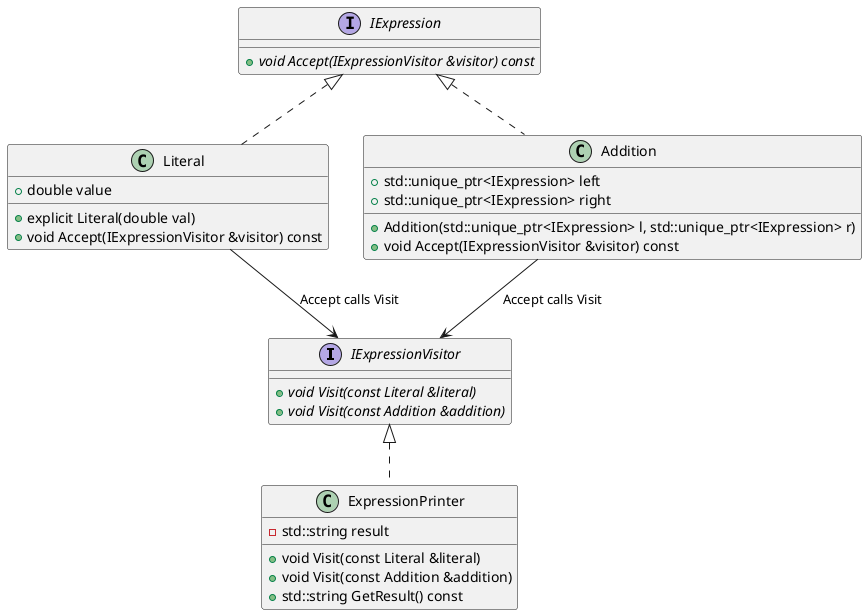@startuml

interface IExpressionVisitor {
    + {abstract} void Visit(const Literal &literal)
    + {abstract} void Visit(const Addition &addition)
}

interface IExpression {
    + {abstract} void Accept(IExpressionVisitor &visitor) const
}

class Literal {
    + double value
    + explicit Literal(double val)
    + void Accept(IExpressionVisitor &visitor) const
}

class Addition {
    + std::unique_ptr<IExpression> left
    + std::unique_ptr<IExpression> right
    + Addition(std::unique_ptr<IExpression> l, std::unique_ptr<IExpression> r)
    + void Accept(IExpressionVisitor &visitor) const
}

class ExpressionPrinter {
    - std::string result
    + void Visit(const Literal &literal)
    + void Visit(const Addition &addition)
    + std::string GetResult() const
}

IExpressionVisitor <|.. ExpressionPrinter
IExpression <|.. Literal
IExpression <|.. Addition

Literal --> IExpressionVisitor : Accept calls Visit
Addition --> IExpressionVisitor : Accept calls Visit

@enduml
